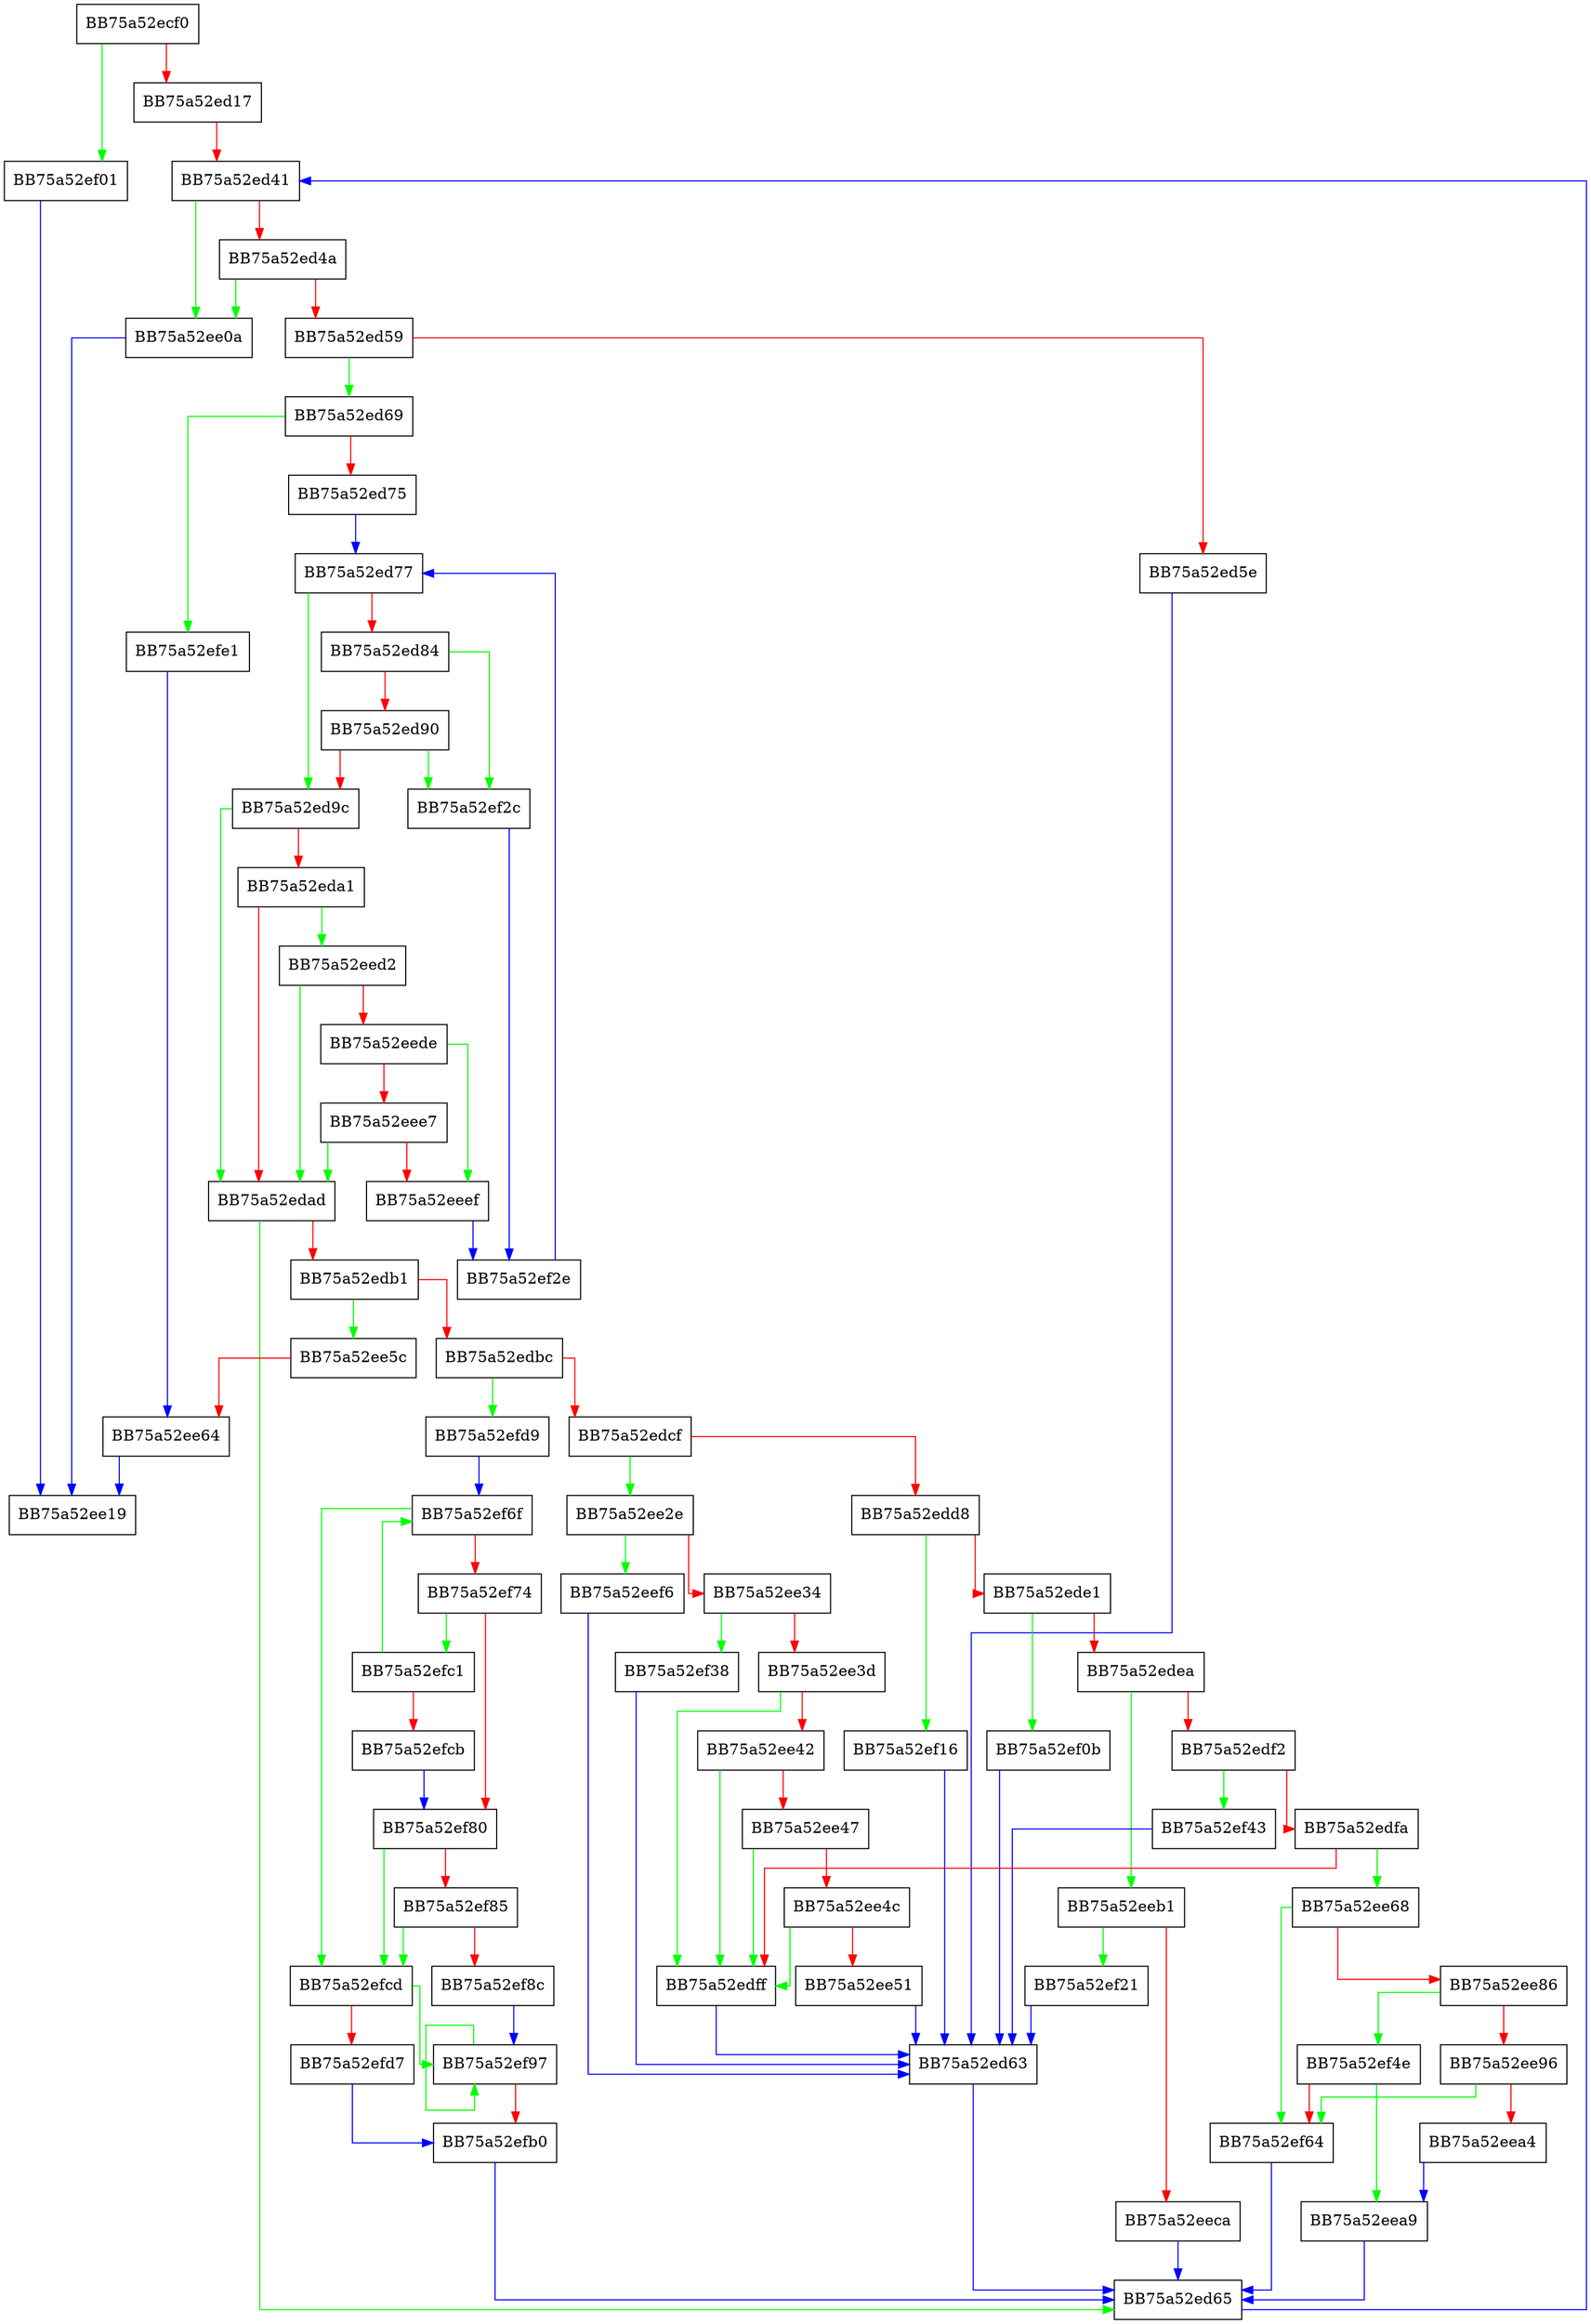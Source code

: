 digraph init {
  node [shape="box"];
  graph [splines=ortho];
  BB75a52ecf0 -> BB75a52ef01 [color="green"];
  BB75a52ecf0 -> BB75a52ed17 [color="red"];
  BB75a52ed17 -> BB75a52ed41 [color="red"];
  BB75a52ed41 -> BB75a52ee0a [color="green"];
  BB75a52ed41 -> BB75a52ed4a [color="red"];
  BB75a52ed4a -> BB75a52ee0a [color="green"];
  BB75a52ed4a -> BB75a52ed59 [color="red"];
  BB75a52ed59 -> BB75a52ed69 [color="green"];
  BB75a52ed59 -> BB75a52ed5e [color="red"];
  BB75a52ed5e -> BB75a52ed63 [color="blue"];
  BB75a52ed63 -> BB75a52ed65 [color="blue"];
  BB75a52ed65 -> BB75a52ed41 [color="blue"];
  BB75a52ed69 -> BB75a52efe1 [color="green"];
  BB75a52ed69 -> BB75a52ed75 [color="red"];
  BB75a52ed75 -> BB75a52ed77 [color="blue"];
  BB75a52ed77 -> BB75a52ed9c [color="green"];
  BB75a52ed77 -> BB75a52ed84 [color="red"];
  BB75a52ed84 -> BB75a52ef2c [color="green"];
  BB75a52ed84 -> BB75a52ed90 [color="red"];
  BB75a52ed90 -> BB75a52ef2c [color="green"];
  BB75a52ed90 -> BB75a52ed9c [color="red"];
  BB75a52ed9c -> BB75a52edad [color="green"];
  BB75a52ed9c -> BB75a52eda1 [color="red"];
  BB75a52eda1 -> BB75a52eed2 [color="green"];
  BB75a52eda1 -> BB75a52edad [color="red"];
  BB75a52edad -> BB75a52ed65 [color="green"];
  BB75a52edad -> BB75a52edb1 [color="red"];
  BB75a52edb1 -> BB75a52ee5c [color="green"];
  BB75a52edb1 -> BB75a52edbc [color="red"];
  BB75a52edbc -> BB75a52efd9 [color="green"];
  BB75a52edbc -> BB75a52edcf [color="red"];
  BB75a52edcf -> BB75a52ee2e [color="green"];
  BB75a52edcf -> BB75a52edd8 [color="red"];
  BB75a52edd8 -> BB75a52ef16 [color="green"];
  BB75a52edd8 -> BB75a52ede1 [color="red"];
  BB75a52ede1 -> BB75a52ef0b [color="green"];
  BB75a52ede1 -> BB75a52edea [color="red"];
  BB75a52edea -> BB75a52eeb1 [color="green"];
  BB75a52edea -> BB75a52edf2 [color="red"];
  BB75a52edf2 -> BB75a52ef43 [color="green"];
  BB75a52edf2 -> BB75a52edfa [color="red"];
  BB75a52edfa -> BB75a52ee68 [color="green"];
  BB75a52edfa -> BB75a52edff [color="red"];
  BB75a52edff -> BB75a52ed63 [color="blue"];
  BB75a52ee0a -> BB75a52ee19 [color="blue"];
  BB75a52ee2e -> BB75a52eef6 [color="green"];
  BB75a52ee2e -> BB75a52ee34 [color="red"];
  BB75a52ee34 -> BB75a52ef38 [color="green"];
  BB75a52ee34 -> BB75a52ee3d [color="red"];
  BB75a52ee3d -> BB75a52edff [color="green"];
  BB75a52ee3d -> BB75a52ee42 [color="red"];
  BB75a52ee42 -> BB75a52edff [color="green"];
  BB75a52ee42 -> BB75a52ee47 [color="red"];
  BB75a52ee47 -> BB75a52edff [color="green"];
  BB75a52ee47 -> BB75a52ee4c [color="red"];
  BB75a52ee4c -> BB75a52edff [color="green"];
  BB75a52ee4c -> BB75a52ee51 [color="red"];
  BB75a52ee51 -> BB75a52ed63 [color="blue"];
  BB75a52ee5c -> BB75a52ee64 [color="red"];
  BB75a52ee64 -> BB75a52ee19 [color="blue"];
  BB75a52ee68 -> BB75a52ef64 [color="green"];
  BB75a52ee68 -> BB75a52ee86 [color="red"];
  BB75a52ee86 -> BB75a52ef4e [color="green"];
  BB75a52ee86 -> BB75a52ee96 [color="red"];
  BB75a52ee96 -> BB75a52ef64 [color="green"];
  BB75a52ee96 -> BB75a52eea4 [color="red"];
  BB75a52eea4 -> BB75a52eea9 [color="blue"];
  BB75a52eea9 -> BB75a52ed65 [color="blue"];
  BB75a52eeb1 -> BB75a52ef21 [color="green"];
  BB75a52eeb1 -> BB75a52eeca [color="red"];
  BB75a52eeca -> BB75a52ed65 [color="blue"];
  BB75a52eed2 -> BB75a52edad [color="green"];
  BB75a52eed2 -> BB75a52eede [color="red"];
  BB75a52eede -> BB75a52eeef [color="green"];
  BB75a52eede -> BB75a52eee7 [color="red"];
  BB75a52eee7 -> BB75a52edad [color="green"];
  BB75a52eee7 -> BB75a52eeef [color="red"];
  BB75a52eeef -> BB75a52ef2e [color="blue"];
  BB75a52eef6 -> BB75a52ed63 [color="blue"];
  BB75a52ef01 -> BB75a52ee19 [color="blue"];
  BB75a52ef0b -> BB75a52ed63 [color="blue"];
  BB75a52ef16 -> BB75a52ed63 [color="blue"];
  BB75a52ef21 -> BB75a52ed63 [color="blue"];
  BB75a52ef2c -> BB75a52ef2e [color="blue"];
  BB75a52ef2e -> BB75a52ed77 [color="blue"];
  BB75a52ef38 -> BB75a52ed63 [color="blue"];
  BB75a52ef43 -> BB75a52ed63 [color="blue"];
  BB75a52ef4e -> BB75a52eea9 [color="green"];
  BB75a52ef4e -> BB75a52ef64 [color="red"];
  BB75a52ef64 -> BB75a52ed65 [color="blue"];
  BB75a52ef6f -> BB75a52efcd [color="green"];
  BB75a52ef6f -> BB75a52ef74 [color="red"];
  BB75a52ef74 -> BB75a52efc1 [color="green"];
  BB75a52ef74 -> BB75a52ef80 [color="red"];
  BB75a52ef80 -> BB75a52efcd [color="green"];
  BB75a52ef80 -> BB75a52ef85 [color="red"];
  BB75a52ef85 -> BB75a52efcd [color="green"];
  BB75a52ef85 -> BB75a52ef8c [color="red"];
  BB75a52ef8c -> BB75a52ef97 [color="blue"];
  BB75a52ef97 -> BB75a52ef97 [color="green"];
  BB75a52ef97 -> BB75a52efb0 [color="red"];
  BB75a52efb0 -> BB75a52ed65 [color="blue"];
  BB75a52efc1 -> BB75a52ef6f [color="green"];
  BB75a52efc1 -> BB75a52efcb [color="red"];
  BB75a52efcb -> BB75a52ef80 [color="blue"];
  BB75a52efcd -> BB75a52ef97 [color="green"];
  BB75a52efcd -> BB75a52efd7 [color="red"];
  BB75a52efd7 -> BB75a52efb0 [color="blue"];
  BB75a52efd9 -> BB75a52ef6f [color="blue"];
  BB75a52efe1 -> BB75a52ee64 [color="blue"];
}